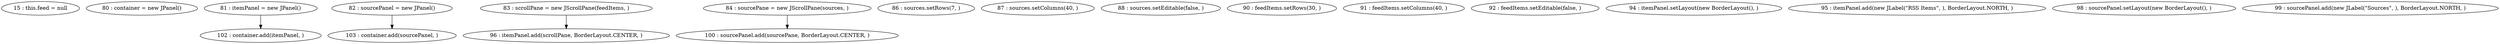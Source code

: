 digraph G {
"15 : this.feed = null"
"80 : container = new JPanel()"
"81 : itemPanel = new JPanel()"
"81 : itemPanel = new JPanel()" -> "102 : container.add(itemPanel, )"
"82 : sourcePanel = new JPanel()"
"82 : sourcePanel = new JPanel()" -> "103 : container.add(sourcePanel, )"
"83 : scrollPane = new JScrollPane(feedItems, )"
"83 : scrollPane = new JScrollPane(feedItems, )" -> "96 : itemPanel.add(scrollPane, BorderLayout.CENTER, )"
"84 : sourcePane = new JScrollPane(sources, )"
"84 : sourcePane = new JScrollPane(sources, )" -> "100 : sourcePanel.add(sourcePane, BorderLayout.CENTER, )"
"86 : sources.setRows(7, )"
"87 : sources.setColumns(40, )"
"88 : sources.setEditable(false, )"
"90 : feedItems.setRows(30, )"
"91 : feedItems.setColumns(40, )"
"92 : feedItems.setEditable(false, )"
"94 : itemPanel.setLayout(new BorderLayout(), )"
"95 : itemPanel.add(new JLabel(\"RSS Items\", ), BorderLayout.NORTH, )"
"96 : itemPanel.add(scrollPane, BorderLayout.CENTER, )"
"98 : sourcePanel.setLayout(new BorderLayout(), )"
"99 : sourcePanel.add(new JLabel(\"Sources\", ), BorderLayout.NORTH, )"
"100 : sourcePanel.add(sourcePane, BorderLayout.CENTER, )"
"102 : container.add(itemPanel, )"
"103 : container.add(sourcePanel, )"
}